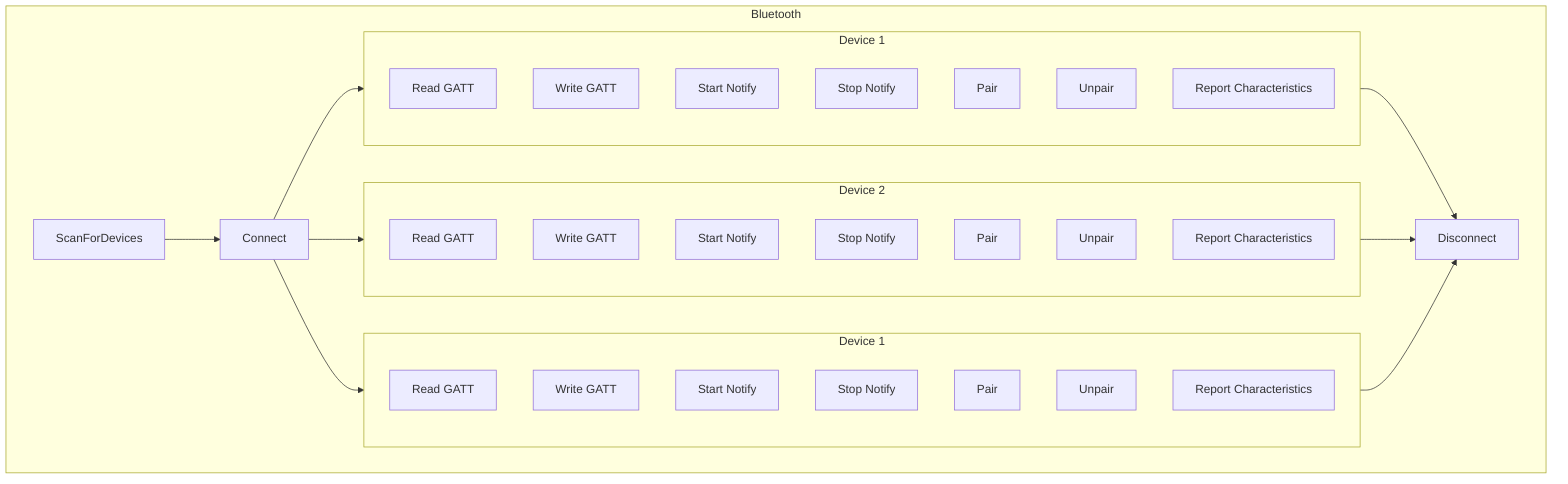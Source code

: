 flowchart TD

    Bluetooth(Bluetooth):::NotStarted
    Device1(Device 1):::NotStarted
    Device2(Device 2):::NotStarted
    DeviceN(Device N):::NotStarted


    subgraph Bluetooth [Bluetooth]
        ScanForDevices --> Connect
        Connect --> Device1 & Device2 & DeviceN
        subgraph Device1 [Device 1]
            Device1.ReadGatt[Read GATT]
            Device1.WriteGatt[Write GATT]
            Device1.StartNotify[Start Notify]
            Device1.StopNotify[Stop Notify]
            Device1.Pair[Pair]
            Device1.Unpair[Unpair]
            Device1.ReportCharacteristics[Report Characteristics]
        end
        subgraph Device2 [Device 2]
            Device2.ReadGatt[Read GATT]
            Device2.WriteGatt[Write GATT]
            Device2.StartNotify[Start Notify]
            Device2.StopNotify[Stop Notify]
            Device2.Pair[Pair]
            Device2.Unpair[Unpair]
            Device2.ReportCharacteristics[Report Characteristics]
        end
        subgraph DeviceN [Device 1]
            DeviceN.ReadGatt[Read GATT]
            DeviceN.WriteGatt[Write GATT]
            DeviceN.StartNotify[Start Notify]
            DeviceN.StopNotify[Stop Notify]
            DeviceN.Pair[Pair]
            DeviceN.Unpair[Unpair]
            DeviceN.ReportCharacteristics[Report Characteristics]
        end
        
        Device1 & Device2 & DeviceN --> Disconnect

    end